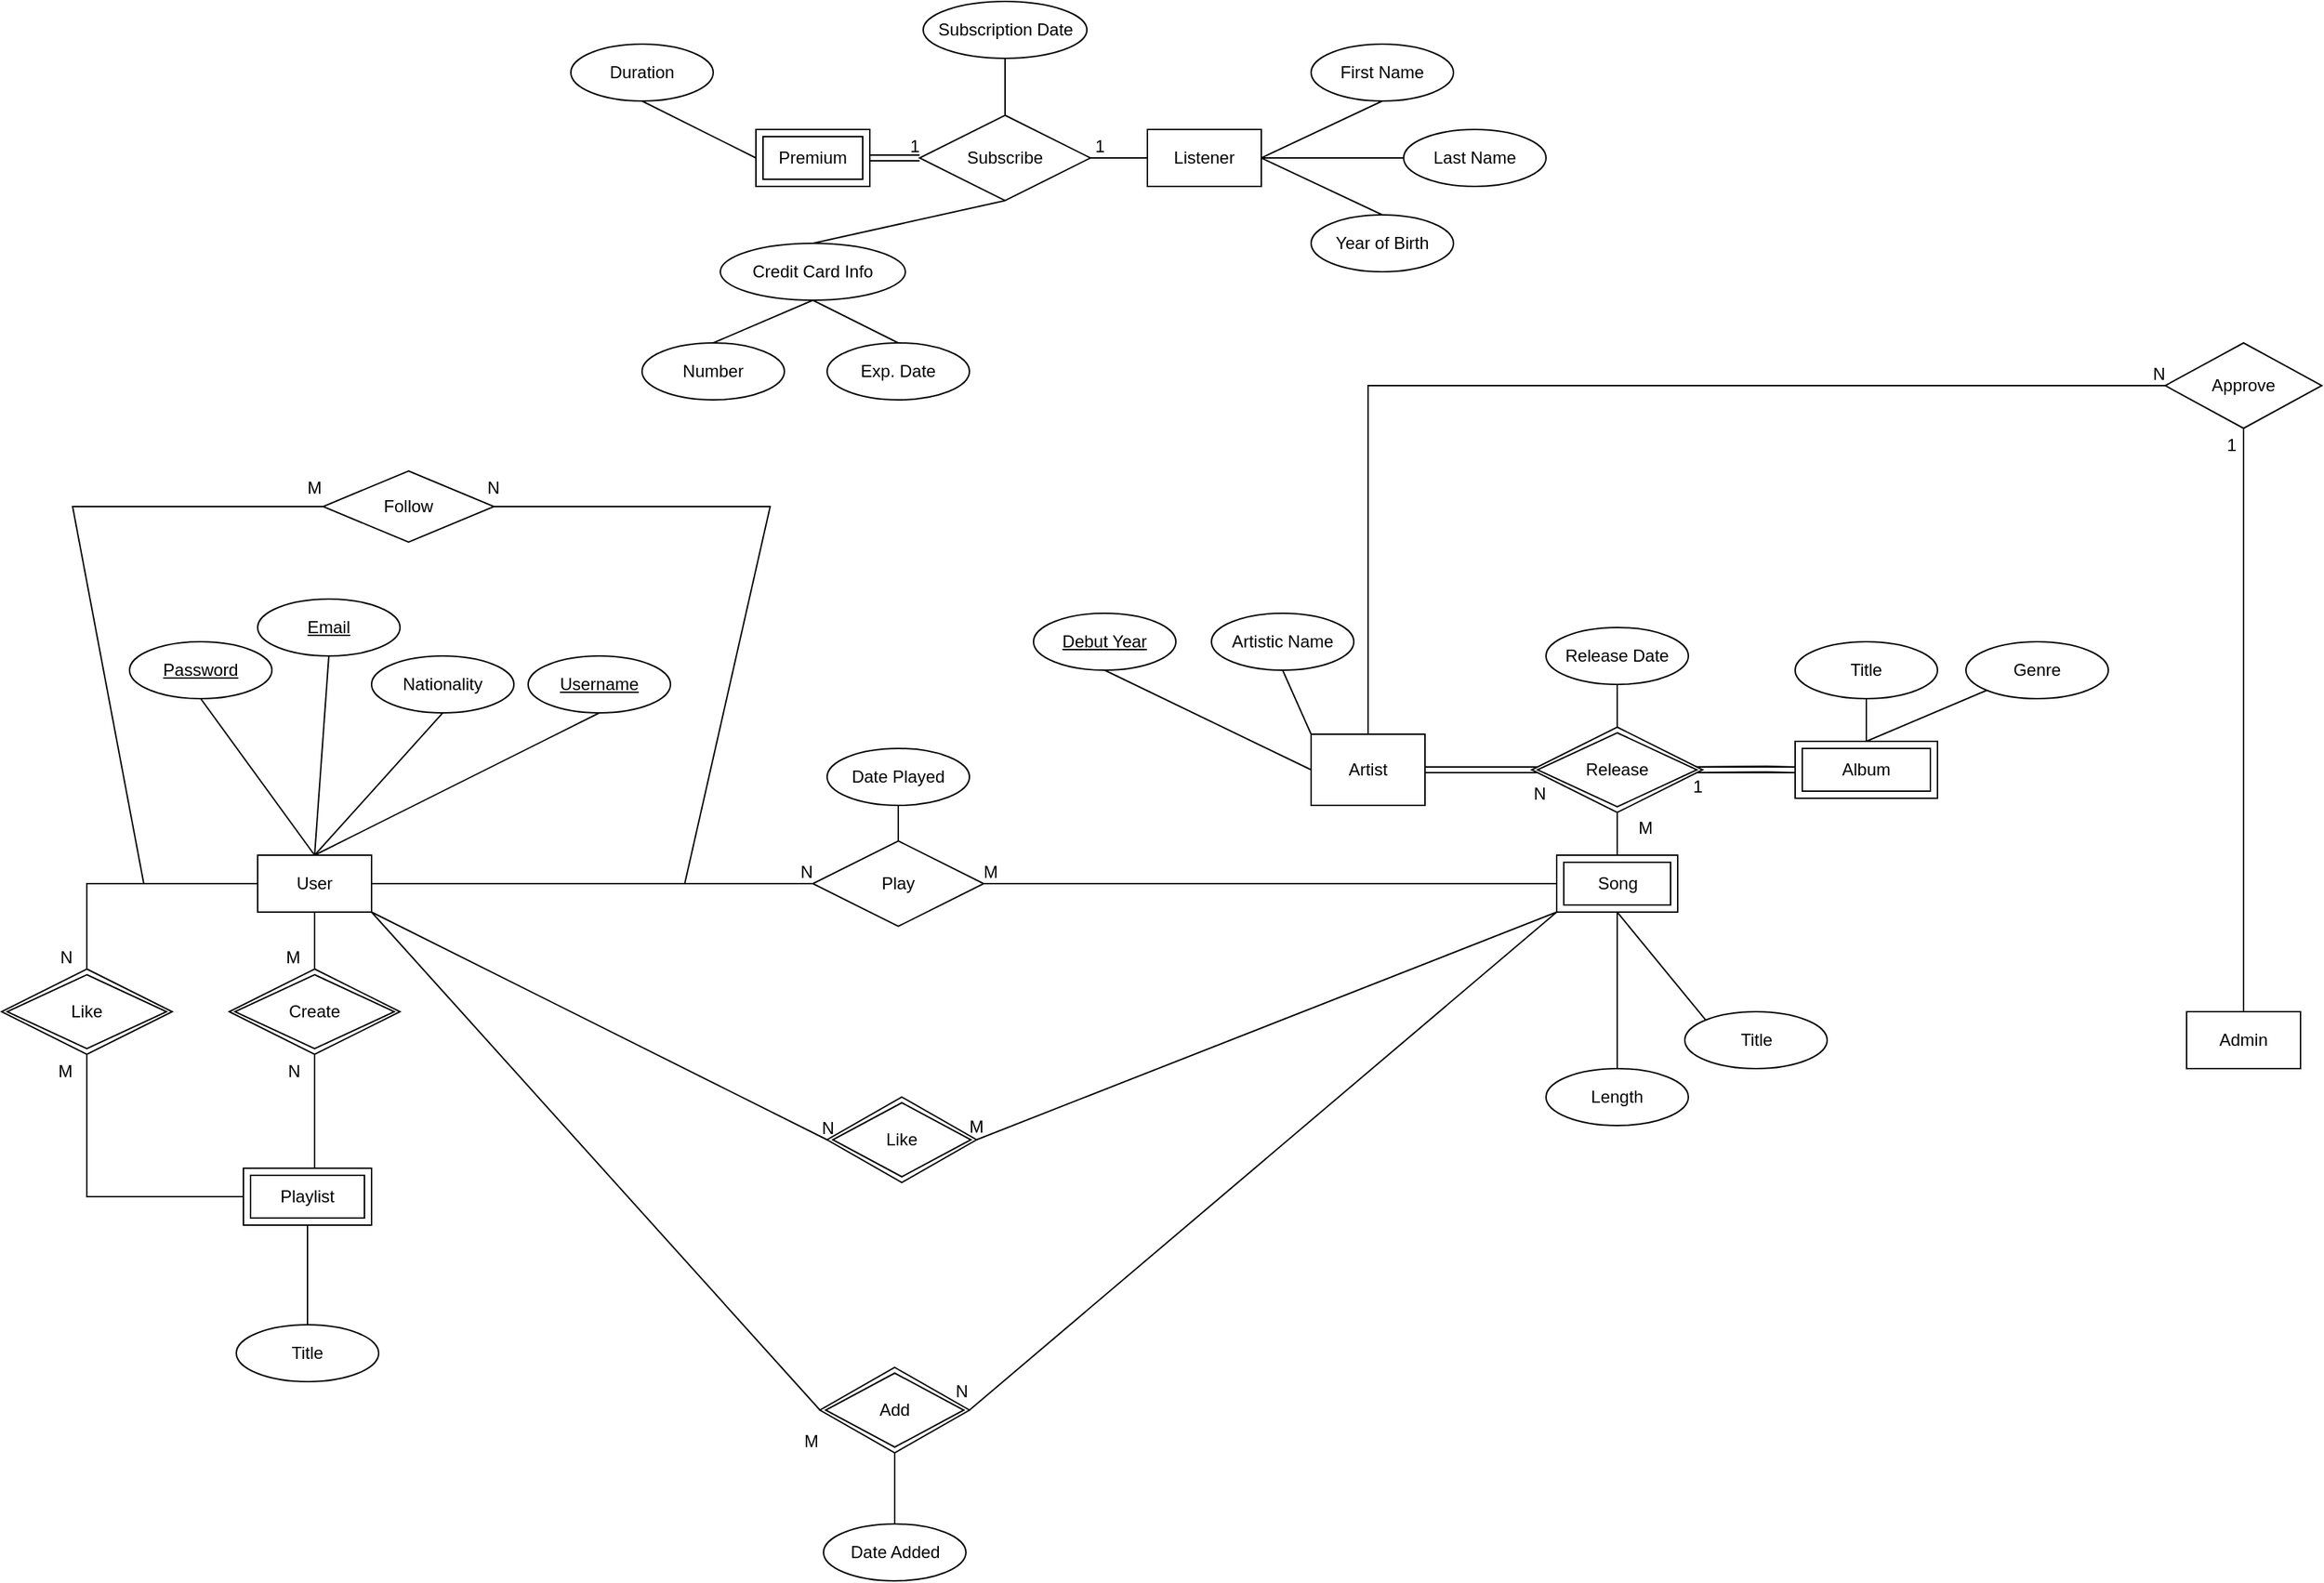 <mxfile version="13.1.3" type="device"><diagram id="LkHL4_z2uf7m84WFiCol" name="Page-1"><mxGraphModel dx="1888" dy="1648" grid="1" gridSize="10" guides="1" tooltips="1" connect="1" arrows="1" fold="1" page="1" pageScale="1" pageWidth="850" pageHeight="1100" math="0" shadow="0"><root><mxCell id="0"/><mxCell id="1" parent="0"/><mxCell id="Dhpkr_VKIaWOPddgfKri-1" value="Artist" style="whiteSpace=wrap;html=1;align=center;" parent="1" vertex="1"><mxGeometry x="520" y="35" width="80" height="50" as="geometry"/></mxCell><mxCell id="Dhpkr_VKIaWOPddgfKri-26" value="" style="edgeStyle=orthogonalEdgeStyle;shape=link;rounded=0;orthogonalLoop=1;jettySize=auto;html=1;" parent="1" edge="1"><mxGeometry relative="1" as="geometry"><mxPoint x="780" y="60" as="targetPoint"/><mxPoint x="860" y="60" as="sourcePoint"/></mxGeometry></mxCell><mxCell id="Dhpkr_VKIaWOPddgfKri-4" value="User" style="whiteSpace=wrap;html=1;align=center;" parent="1" vertex="1"><mxGeometry x="-220" y="120" width="80" height="40" as="geometry"/></mxCell><mxCell id="Dhpkr_VKIaWOPddgfKri-8" value="Listener" style="whiteSpace=wrap;html=1;align=center;" parent="1" vertex="1"><mxGeometry x="405" y="-390" width="80" height="40" as="geometry"/></mxCell><mxCell id="Dhpkr_VKIaWOPddgfKri-12" value="" style="endArrow=none;html=1;rounded=0;shape=link;" parent="1" edge="1"><mxGeometry relative="1" as="geometry"><mxPoint x="600" y="60" as="sourcePoint"/><mxPoint x="690" y="60" as="targetPoint"/></mxGeometry></mxCell><mxCell id="Dhpkr_VKIaWOPddgfKri-13" value="1" style="resizable=0;html=1;align=right;verticalAlign=bottom;" parent="Dhpkr_VKIaWOPddgfKri-12" connectable="0" vertex="1"><mxGeometry x="1" relative="1" as="geometry"><mxPoint x="105" y="20" as="offset"/></mxGeometry></mxCell><mxCell id="Dhpkr_VKIaWOPddgfKri-17" value="" style="endArrow=none;html=1;rounded=0;entryX=1;entryY=0.5;entryDx=0;entryDy=0;exitX=1;exitY=0.5;exitDx=0;exitDy=0;" parent="1" source="Dhpkr_VKIaWOPddgfKri-28" target="Dhpkr_VKIaWOPddgfKri-4" edge="1"><mxGeometry relative="1" as="geometry"><mxPoint x="140" y="-120" as="sourcePoint"/><mxPoint x="270" y="90" as="targetPoint"/><Array as="points"><mxPoint x="140" y="-125"/><mxPoint x="80" y="140"/></Array></mxGeometry></mxCell><mxCell id="Dhpkr_VKIaWOPddgfKri-19" value="" style="endArrow=none;html=1;rounded=0;shape=link;" parent="1" edge="1"><mxGeometry relative="1" as="geometry"><mxPoint x="780" y="60" as="sourcePoint"/><mxPoint x="860" y="60" as="targetPoint"/><Array as="points"><mxPoint x="840" y="59.5"/></Array></mxGeometry></mxCell><mxCell id="Dhpkr_VKIaWOPddgfKri-20" value="M" style="resizable=0;html=1;align=right;verticalAlign=bottom;" parent="Dhpkr_VKIaWOPddgfKri-19" connectable="0" vertex="1"><mxGeometry x="1" relative="1" as="geometry"><mxPoint x="-99.99" y="50" as="offset"/></mxGeometry></mxCell><mxCell id="Dhpkr_VKIaWOPddgfKri-24" value="N" style="resizable=0;html=1;align=right;verticalAlign=bottom;" parent="1" connectable="0" vertex="1"><mxGeometry x="695.002" y="85.0" as="geometry"><mxPoint x="-9.99" as="offset"/></mxGeometry></mxCell><mxCell id="Dhpkr_VKIaWOPddgfKri-28" value="Follow" style="shape=rhombus;perimeter=rhombusPerimeter;whiteSpace=wrap;html=1;align=center;" parent="1" vertex="1"><mxGeometry x="-174" y="-150" width="120" height="50" as="geometry"/></mxCell><mxCell id="Dhpkr_VKIaWOPddgfKri-30" value="" style="endArrow=none;html=1;rounded=0;entryX=0;entryY=0.5;entryDx=0;entryDy=0;exitX=0;exitY=0.5;exitDx=0;exitDy=0;" parent="1" source="Dhpkr_VKIaWOPddgfKri-28" target="Dhpkr_VKIaWOPddgfKri-4" edge="1"><mxGeometry relative="1" as="geometry"><mxPoint x="-170" y="-130" as="sourcePoint"/><mxPoint x="120" y="200" as="targetPoint"/><Array as="points"><mxPoint x="-350" y="-125"/><mxPoint x="-300" y="140"/></Array></mxGeometry></mxCell><mxCell id="Dhpkr_VKIaWOPddgfKri-31" value="M" style="resizable=0;html=1;align=right;verticalAlign=bottom;" parent="Dhpkr_VKIaWOPddgfKri-30" connectable="0" vertex="1"><mxGeometry x="1" relative="1" as="geometry"><mxPoint x="45.96" y="-270" as="offset"/></mxGeometry></mxCell><mxCell id="Dhpkr_VKIaWOPddgfKri-34" value="N" style="resizable=0;html=1;align=right;verticalAlign=bottom;" parent="1" connectable="0" vertex="1"><mxGeometry x="-40" y="-150" as="geometry"><mxPoint x="-10" y="20" as="offset"/></mxGeometry></mxCell><mxCell id="Dhpkr_VKIaWOPddgfKri-37" value="" style="endArrow=none;html=1;rounded=0;exitX=0.5;exitY=1;exitDx=0;exitDy=0;" parent="1" source="Dhpkr_VKIaWOPddgfKri-4" edge="1"><mxGeometry relative="1" as="geometry"><mxPoint x="-80" y="210" as="sourcePoint"/><mxPoint x="-180" y="200" as="targetPoint"/></mxGeometry></mxCell><mxCell id="Dhpkr_VKIaWOPddgfKri-38" value="M" style="resizable=0;html=1;align=right;verticalAlign=bottom;" parent="Dhpkr_VKIaWOPddgfKri-37" connectable="0" vertex="1"><mxGeometry x="1" relative="1" as="geometry"><mxPoint x="-10" as="offset"/></mxGeometry></mxCell><mxCell id="Dhpkr_VKIaWOPddgfKri-39" value="" style="endArrow=none;html=1;rounded=0;exitX=0.5;exitY=1;exitDx=0;exitDy=0;entryX=0.5;entryY=0;entryDx=0;entryDy=0;" parent="1" edge="1"><mxGeometry relative="1" as="geometry"><mxPoint x="-180" y="260" as="sourcePoint"/><mxPoint x="-180" y="340" as="targetPoint"/></mxGeometry></mxCell><mxCell id="Dhpkr_VKIaWOPddgfKri-40" value="N" style="resizable=0;html=1;align=right;verticalAlign=bottom;" parent="Dhpkr_VKIaWOPddgfKri-39" connectable="0" vertex="1"><mxGeometry x="1" relative="1" as="geometry"><mxPoint x="-10" y="-60" as="offset"/></mxGeometry></mxCell><mxCell id="Dhpkr_VKIaWOPddgfKri-41" value="Subscribe" style="shape=rhombus;perimeter=rhombusPerimeter;whiteSpace=wrap;html=1;align=center;" parent="1" vertex="1"><mxGeometry x="245" y="-400" width="120" height="60" as="geometry"/></mxCell><mxCell id="Dhpkr_VKIaWOPddgfKri-46" value="" style="endArrow=none;html=1;rounded=0;exitX=1;exitY=0.5;exitDx=0;exitDy=0;entryX=0;entryY=0.5;entryDx=0;entryDy=0;" parent="1" source="Dhpkr_VKIaWOPddgfKri-41" target="Dhpkr_VKIaWOPddgfKri-8" edge="1"><mxGeometry relative="1" as="geometry"><mxPoint x="285" y="-490" as="sourcePoint"/><mxPoint x="445" y="-490" as="targetPoint"/></mxGeometry></mxCell><mxCell id="Dhpkr_VKIaWOPddgfKri-47" value="1" style="resizable=0;html=1;align=right;verticalAlign=bottom;" parent="Dhpkr_VKIaWOPddgfKri-46" connectable="0" vertex="1"><mxGeometry x="1" relative="1" as="geometry"><mxPoint x="-30" as="offset"/></mxGeometry></mxCell><mxCell id="eTAXX9ihkqnR0IYxlFnS-7" value="Admin" style="whiteSpace=wrap;html=1;align=center;" parent="1" vertex="1"><mxGeometry x="1135" y="230" width="80" height="40" as="geometry"/></mxCell><mxCell id="eTAXX9ihkqnR0IYxlFnS-9" value="Play" style="shape=rhombus;perimeter=rhombusPerimeter;whiteSpace=wrap;html=1;align=center;" parent="1" vertex="1"><mxGeometry x="170" y="110" width="120" height="60" as="geometry"/></mxCell><mxCell id="eTAXX9ihkqnR0IYxlFnS-13" value="" style="endArrow=none;html=1;rounded=0;entryX=1;entryY=0.5;entryDx=0;entryDy=0;exitX=0;exitY=0.5;exitDx=0;exitDy=0;" parent="1" source="U2d1EWEQX_4iJ2a-6SAA-17" target="eTAXX9ihkqnR0IYxlFnS-9" edge="1"><mxGeometry relative="1" as="geometry"><mxPoint x="315" y="160" as="sourcePoint"/><mxPoint x="500" y="210" as="targetPoint"/><Array as="points"/></mxGeometry></mxCell><mxCell id="eTAXX9ihkqnR0IYxlFnS-14" value="M" style="resizable=0;html=1;align=right;verticalAlign=bottom;" parent="eTAXX9ihkqnR0IYxlFnS-13" connectable="0" vertex="1"><mxGeometry x="1" relative="1" as="geometry"><mxPoint x="10.44" as="offset"/></mxGeometry></mxCell><mxCell id="eTAXX9ihkqnR0IYxlFnS-15" value="" style="endArrow=none;html=1;rounded=0;entryX=1;entryY=0.5;entryDx=0;entryDy=0;exitX=0;exitY=0.5;exitDx=0;exitDy=0;" parent="1" source="eTAXX9ihkqnR0IYxlFnS-9" target="Dhpkr_VKIaWOPddgfKri-4" edge="1"><mxGeometry relative="1" as="geometry"><mxPoint x="50" y="160" as="sourcePoint"/><mxPoint x="500" y="210" as="targetPoint"/><Array as="points"><mxPoint x="140" y="140"/></Array></mxGeometry></mxCell><mxCell id="eTAXX9ihkqnR0IYxlFnS-16" value="N" style="resizable=0;html=1;align=right;verticalAlign=bottom;" parent="eTAXX9ihkqnR0IYxlFnS-15" connectable="0" vertex="1"><mxGeometry x="1" relative="1" as="geometry"><mxPoint x="310" as="offset"/></mxGeometry></mxCell><mxCell id="eTAXX9ihkqnR0IYxlFnS-26" value="" style="endArrow=none;html=1;rounded=0;entryX=1;entryY=0.5;entryDx=0;entryDy=0;exitX=0;exitY=1;exitDx=0;exitDy=0;" parent="1" source="U2d1EWEQX_4iJ2a-6SAA-17" target="U2d1EWEQX_4iJ2a-6SAA-20" edge="1"><mxGeometry relative="1" as="geometry"><mxPoint x="620" y="160" as="sourcePoint"/><mxPoint x="235" y="225" as="targetPoint"/></mxGeometry></mxCell><mxCell id="eTAXX9ihkqnR0IYxlFnS-27" value="M" style="resizable=0;html=1;align=right;verticalAlign=bottom;" parent="eTAXX9ihkqnR0IYxlFnS-26" connectable="0" vertex="1"><mxGeometry x="1" relative="1" as="geometry"><mxPoint x="5.22" y="-0.15" as="offset"/></mxGeometry></mxCell><mxCell id="eTAXX9ihkqnR0IYxlFnS-30" value="" style="endArrow=none;html=1;rounded=0;entryX=1;entryY=0.5;entryDx=0;entryDy=0;exitX=0;exitY=1;exitDx=0;exitDy=0;" parent="1" source="U2d1EWEQX_4iJ2a-6SAA-17" target="U2d1EWEQX_4iJ2a-6SAA-12" edge="1"><mxGeometry relative="1" as="geometry"><mxPoint x="315" y="180" as="sourcePoint"/><mxPoint x="230" y="305" as="targetPoint"/></mxGeometry></mxCell><mxCell id="eTAXX9ihkqnR0IYxlFnS-31" value="N" style="resizable=0;html=1;align=right;verticalAlign=bottom;" parent="eTAXX9ihkqnR0IYxlFnS-30" connectable="0" vertex="1"><mxGeometry x="1" relative="1" as="geometry"><mxPoint x="-0.1" y="-4.87" as="offset"/></mxGeometry></mxCell><mxCell id="eTAXX9ihkqnR0IYxlFnS-32" value="" style="endArrow=none;html=1;rounded=0;entryX=0;entryY=0.5;entryDx=0;entryDy=0;exitX=1;exitY=1;exitDx=0;exitDy=0;" parent="1" source="Dhpkr_VKIaWOPddgfKri-4" target="U2d1EWEQX_4iJ2a-6SAA-12" edge="1"><mxGeometry relative="1" as="geometry"><mxPoint x="30" y="340" as="sourcePoint"/><mxPoint x="150" y="305" as="targetPoint"/></mxGeometry></mxCell><mxCell id="eTAXX9ihkqnR0IYxlFnS-33" value="M" style="resizable=0;html=1;align=right;verticalAlign=bottom;" parent="eTAXX9ihkqnR0IYxlFnS-32" connectable="0" vertex="1"><mxGeometry x="1" relative="1" as="geometry"><mxPoint x="-0.16" y="30.14" as="offset"/></mxGeometry></mxCell><mxCell id="eTAXX9ihkqnR0IYxlFnS-36" value="Approve" style="shape=rhombus;perimeter=rhombusPerimeter;whiteSpace=wrap;html=1;align=center;" parent="1" vertex="1"><mxGeometry x="1120" y="-240" width="110" height="60" as="geometry"/></mxCell><mxCell id="eTAXX9ihkqnR0IYxlFnS-37" value="" style="endArrow=none;html=1;rounded=0;entryX=0.5;entryY=1;entryDx=0;entryDy=0;exitX=0.5;exitY=0;exitDx=0;exitDy=0;" parent="1" source="eTAXX9ihkqnR0IYxlFnS-7" edge="1"><mxGeometry relative="1" as="geometry"><mxPoint x="550" y="30" as="sourcePoint"/><mxPoint x="1175" y="-180" as="targetPoint"/></mxGeometry></mxCell><mxCell id="eTAXX9ihkqnR0IYxlFnS-38" value="1" style="resizable=0;html=1;align=right;verticalAlign=bottom;" parent="eTAXX9ihkqnR0IYxlFnS-37" connectable="0" vertex="1"><mxGeometry x="1" relative="1" as="geometry"><mxPoint x="-5" y="20" as="offset"/></mxGeometry></mxCell><mxCell id="eTAXX9ihkqnR0IYxlFnS-39" value="" style="endArrow=none;html=1;rounded=0;entryX=0;entryY=0.5;entryDx=0;entryDy=0;exitX=0.5;exitY=0;exitDx=0;exitDy=0;" parent="1" source="Dhpkr_VKIaWOPddgfKri-1" edge="1"><mxGeometry relative="1" as="geometry"><mxPoint x="720" y="30" as="sourcePoint"/><mxPoint x="1120" y="-210" as="targetPoint"/><Array as="points"><mxPoint x="560" y="-210"/></Array></mxGeometry></mxCell><mxCell id="eTAXX9ihkqnR0IYxlFnS-40" value="N" style="resizable=0;html=1;align=right;verticalAlign=bottom;" parent="eTAXX9ihkqnR0IYxlFnS-39" connectable="0" vertex="1"><mxGeometry x="1" relative="1" as="geometry"/></mxCell><mxCell id="U2d1EWEQX_4iJ2a-6SAA-1" value="" style="endArrow=none;html=1;rounded=0;exitX=1;exitY=1;exitDx=0;exitDy=0;entryX=0;entryY=0.5;entryDx=0;entryDy=0;" edge="1" parent="1" source="Dhpkr_VKIaWOPddgfKri-4" target="U2d1EWEQX_4iJ2a-6SAA-20"><mxGeometry relative="1" as="geometry"><mxPoint x="270" y="240" as="sourcePoint"/><mxPoint x="135" y="225" as="targetPoint"/></mxGeometry></mxCell><mxCell id="U2d1EWEQX_4iJ2a-6SAA-2" value="N" style="resizable=0;html=1;align=right;verticalAlign=bottom;" connectable="0" vertex="1" parent="U2d1EWEQX_4iJ2a-6SAA-1"><mxGeometry x="1" relative="1" as="geometry"><mxPoint x="5.42" y="0.26" as="offset"/></mxGeometry></mxCell><mxCell id="U2d1EWEQX_4iJ2a-6SAA-6" value="" style="endArrow=none;html=1;rounded=0;entryX=0.5;entryY=0;entryDx=0;entryDy=0;exitX=0;exitY=0.5;exitDx=0;exitDy=0;" edge="1" parent="1" source="Dhpkr_VKIaWOPddgfKri-4"><mxGeometry relative="1" as="geometry"><mxPoint x="-110" y="260" as="sourcePoint"/><mxPoint x="-340" y="200" as="targetPoint"/><Array as="points"><mxPoint x="-340" y="140"/></Array></mxGeometry></mxCell><mxCell id="U2d1EWEQX_4iJ2a-6SAA-7" value="N" style="resizable=0;html=1;align=right;verticalAlign=bottom;" connectable="0" vertex="1" parent="U2d1EWEQX_4iJ2a-6SAA-6"><mxGeometry x="1" relative="1" as="geometry"><mxPoint x="-10" as="offset"/></mxGeometry></mxCell><mxCell id="U2d1EWEQX_4iJ2a-6SAA-8" value="" style="endArrow=none;html=1;rounded=0;entryX=0.5;entryY=1;entryDx=0;entryDy=0;exitX=0;exitY=0.5;exitDx=0;exitDy=0;" edge="1" parent="1"><mxGeometry relative="1" as="geometry"><mxPoint x="-220" y="360" as="sourcePoint"/><mxPoint x="-340" y="260" as="targetPoint"/><Array as="points"><mxPoint x="-340" y="360"/></Array></mxGeometry></mxCell><mxCell id="U2d1EWEQX_4iJ2a-6SAA-9" value="M" style="resizable=0;html=1;align=right;verticalAlign=bottom;" connectable="0" vertex="1" parent="U2d1EWEQX_4iJ2a-6SAA-8"><mxGeometry x="1" relative="1" as="geometry"><mxPoint x="-10" y="20" as="offset"/></mxGeometry></mxCell><mxCell id="U2d1EWEQX_4iJ2a-6SAA-10" value="Playlist" style="shape=ext;margin=3;double=1;whiteSpace=wrap;html=1;align=center;" vertex="1" parent="1"><mxGeometry x="-230" y="340" width="90" height="40" as="geometry"/></mxCell><mxCell id="U2d1EWEQX_4iJ2a-6SAA-11" value="Album" style="shape=ext;margin=3;double=1;whiteSpace=wrap;html=1;align=center;" vertex="1" parent="1"><mxGeometry x="860" y="40" width="100" height="40" as="geometry"/></mxCell><mxCell id="U2d1EWEQX_4iJ2a-6SAA-12" value="Add" style="shape=rhombus;double=1;perimeter=rhombusPerimeter;whiteSpace=wrap;html=1;align=center;" vertex="1" parent="1"><mxGeometry x="175" y="480" width="105" height="60" as="geometry"/></mxCell><mxCell id="U2d1EWEQX_4iJ2a-6SAA-14" value="Create" style="shape=rhombus;double=1;perimeter=rhombusPerimeter;whiteSpace=wrap;html=1;align=center;" vertex="1" parent="1"><mxGeometry x="-240" y="200" width="120" height="60" as="geometry"/></mxCell><mxCell id="U2d1EWEQX_4iJ2a-6SAA-15" value="Like" style="shape=rhombus;double=1;perimeter=rhombusPerimeter;whiteSpace=wrap;html=1;align=center;" vertex="1" parent="1"><mxGeometry x="-400" y="200" width="120" height="60" as="geometry"/></mxCell><mxCell id="U2d1EWEQX_4iJ2a-6SAA-16" value="Release" style="shape=rhombus;double=1;perimeter=rhombusPerimeter;whiteSpace=wrap;html=1;align=center;" vertex="1" parent="1"><mxGeometry x="675" y="30" width="120" height="60" as="geometry"/></mxCell><mxCell id="U2d1EWEQX_4iJ2a-6SAA-17" value="Song" style="shape=ext;margin=3;double=1;whiteSpace=wrap;html=1;align=center;" vertex="1" parent="1"><mxGeometry x="692.5" y="120" width="85" height="40" as="geometry"/></mxCell><mxCell id="U2d1EWEQX_4iJ2a-6SAA-20" value="Like" style="shape=rhombus;double=1;perimeter=rhombusPerimeter;whiteSpace=wrap;html=1;align=center;" vertex="1" parent="1"><mxGeometry x="180" y="290" width="105" height="60" as="geometry"/></mxCell><mxCell id="U2d1EWEQX_4iJ2a-6SAA-21" value="Genre" style="ellipse;whiteSpace=wrap;html=1;align=center;" vertex="1" parent="1"><mxGeometry x="980" y="-30" width="100" height="40" as="geometry"/></mxCell><mxCell id="U2d1EWEQX_4iJ2a-6SAA-22" value="" style="endArrow=none;html=1;rounded=0;entryX=0;entryY=1;entryDx=0;entryDy=0;exitX=0.5;exitY=0;exitDx=0;exitDy=0;" edge="1" parent="1" source="U2d1EWEQX_4iJ2a-6SAA-11" target="U2d1EWEQX_4iJ2a-6SAA-21"><mxGeometry relative="1" as="geometry"><mxPoint x="650" y="-30" as="sourcePoint"/><mxPoint x="810" y="-30" as="targetPoint"/></mxGeometry></mxCell><mxCell id="U2d1EWEQX_4iJ2a-6SAA-24" value="" style="endArrow=none;html=1;rounded=0;entryX=0.5;entryY=0;entryDx=0;entryDy=0;exitX=0.5;exitY=1;exitDx=0;exitDy=0;" edge="1" parent="1" target="U2d1EWEQX_4iJ2a-6SAA-11"><mxGeometry relative="1" as="geometry"><mxPoint x="910" y="10" as="sourcePoint"/><mxPoint x="810" y="-30" as="targetPoint"/></mxGeometry></mxCell><mxCell id="U2d1EWEQX_4iJ2a-6SAA-26" value="" style="endArrow=none;html=1;rounded=0;exitX=0.5;exitY=1;exitDx=0;exitDy=0;entryX=0.5;entryY=0;entryDx=0;entryDy=0;" edge="1" parent="1" target="U2d1EWEQX_4iJ2a-6SAA-16"><mxGeometry relative="1" as="geometry"><mxPoint x="735" as="sourcePoint"/><mxPoint x="780" y="20" as="targetPoint"/></mxGeometry></mxCell><mxCell id="U2d1EWEQX_4iJ2a-6SAA-27" value="Title" style="ellipse;whiteSpace=wrap;html=1;align=center;" vertex="1" parent="1"><mxGeometry x="860" y="-30" width="100" height="40" as="geometry"/></mxCell><mxCell id="U2d1EWEQX_4iJ2a-6SAA-28" value="Release Date" style="ellipse;whiteSpace=wrap;html=1;align=center;" vertex="1" parent="1"><mxGeometry x="685" y="-40" width="100" height="40" as="geometry"/></mxCell><mxCell id="U2d1EWEQX_4iJ2a-6SAA-29" value="Title" style="ellipse;whiteSpace=wrap;html=1;align=center;" vertex="1" parent="1"><mxGeometry x="782.5" y="230" width="100" height="40" as="geometry"/></mxCell><mxCell id="U2d1EWEQX_4iJ2a-6SAA-31" value="" style="endArrow=none;html=1;rounded=0;entryX=0;entryY=0;entryDx=0;entryDy=0;exitX=0.5;exitY=1;exitDx=0;exitDy=0;" edge="1" parent="1" source="U2d1EWEQX_4iJ2a-6SAA-17" target="U2d1EWEQX_4iJ2a-6SAA-29"><mxGeometry relative="1" as="geometry"><mxPoint x="480" y="120" as="sourcePoint"/><mxPoint x="640" y="120" as="targetPoint"/></mxGeometry></mxCell><mxCell id="U2d1EWEQX_4iJ2a-6SAA-32" value="Length" style="ellipse;whiteSpace=wrap;html=1;align=center;" vertex="1" parent="1"><mxGeometry x="685" y="270" width="100" height="40" as="geometry"/></mxCell><mxCell id="U2d1EWEQX_4iJ2a-6SAA-34" value="" style="endArrow=none;html=1;rounded=0;entryX=0.5;entryY=0;entryDx=0;entryDy=0;exitX=0.5;exitY=1;exitDx=0;exitDy=0;" edge="1" parent="1" source="U2d1EWEQX_4iJ2a-6SAA-17" target="U2d1EWEQX_4iJ2a-6SAA-32"><mxGeometry relative="1" as="geometry"><mxPoint x="480" y="120" as="sourcePoint"/><mxPoint x="640" y="120" as="targetPoint"/></mxGeometry></mxCell><mxCell id="U2d1EWEQX_4iJ2a-6SAA-38" value="" style="endArrow=none;html=1;rounded=0;entryX=0.5;entryY=1;entryDx=0;entryDy=0;exitX=0.5;exitY=0;exitDx=0;exitDy=0;" edge="1" parent="1" source="U2d1EWEQX_4iJ2a-6SAA-17" target="U2d1EWEQX_4iJ2a-6SAA-16"><mxGeometry relative="1" as="geometry"><mxPoint x="480" y="90" as="sourcePoint"/><mxPoint x="640" y="90" as="targetPoint"/></mxGeometry></mxCell><mxCell id="U2d1EWEQX_4iJ2a-6SAA-39" value="Title" style="ellipse;whiteSpace=wrap;html=1;align=center;" vertex="1" parent="1"><mxGeometry x="-235" y="450" width="100" height="40" as="geometry"/></mxCell><mxCell id="U2d1EWEQX_4iJ2a-6SAA-40" value="" style="endArrow=none;html=1;rounded=0;entryX=0.5;entryY=0;entryDx=0;entryDy=0;exitX=0.5;exitY=1;exitDx=0;exitDy=0;" edge="1" parent="1" source="U2d1EWEQX_4iJ2a-6SAA-10" target="U2d1EWEQX_4iJ2a-6SAA-39"><mxGeometry relative="1" as="geometry"><mxPoint x="40" y="390" as="sourcePoint"/><mxPoint x="200" y="390" as="targetPoint"/></mxGeometry></mxCell><mxCell id="U2d1EWEQX_4iJ2a-6SAA-44" value="Date Added" style="ellipse;whiteSpace=wrap;html=1;align=center;" vertex="1" parent="1"><mxGeometry x="177.5" y="590" width="100" height="40" as="geometry"/></mxCell><mxCell id="U2d1EWEQX_4iJ2a-6SAA-45" value="" style="endArrow=none;html=1;rounded=0;entryX=0.5;entryY=0;entryDx=0;entryDy=0;exitX=0.5;exitY=1;exitDx=0;exitDy=0;" edge="1" parent="1" source="U2d1EWEQX_4iJ2a-6SAA-12" target="U2d1EWEQX_4iJ2a-6SAA-44"><mxGeometry relative="1" as="geometry"><mxPoint x="210" y="530" as="sourcePoint"/><mxPoint x="370" y="530" as="targetPoint"/></mxGeometry></mxCell><mxCell id="U2d1EWEQX_4iJ2a-6SAA-46" value="Date Played" style="ellipse;whiteSpace=wrap;html=1;align=center;" vertex="1" parent="1"><mxGeometry x="180" y="45" width="100" height="40" as="geometry"/></mxCell><mxCell id="U2d1EWEQX_4iJ2a-6SAA-48" value="" style="endArrow=none;html=1;rounded=0;entryX=0.5;entryY=0;entryDx=0;entryDy=0;exitX=0.5;exitY=1;exitDx=0;exitDy=0;" edge="1" parent="1" source="U2d1EWEQX_4iJ2a-6SAA-46" target="eTAXX9ihkqnR0IYxlFnS-9"><mxGeometry relative="1" as="geometry"><mxPoint x="210" y="180" as="sourcePoint"/><mxPoint x="370" y="180" as="targetPoint"/></mxGeometry></mxCell><mxCell id="U2d1EWEQX_4iJ2a-6SAA-50" value="Duration" style="ellipse;whiteSpace=wrap;html=1;align=center;" vertex="1" parent="1"><mxGeometry y="-450" width="100" height="40" as="geometry"/></mxCell><mxCell id="U2d1EWEQX_4iJ2a-6SAA-51" value="" style="endArrow=none;html=1;rounded=0;entryX=0.5;entryY=1;entryDx=0;entryDy=0;exitX=0;exitY=0.5;exitDx=0;exitDy=0;" edge="1" parent="1" target="U2d1EWEQX_4iJ2a-6SAA-50"><mxGeometry relative="1" as="geometry"><mxPoint x="130" y="-370" as="sourcePoint"/><mxPoint x="370" y="-410" as="targetPoint"/></mxGeometry></mxCell><mxCell id="U2d1EWEQX_4iJ2a-6SAA-52" value="Subscription Date" style="ellipse;whiteSpace=wrap;html=1;align=center;" vertex="1" parent="1"><mxGeometry x="247.5" y="-480" width="115" height="40" as="geometry"/></mxCell><mxCell id="U2d1EWEQX_4iJ2a-6SAA-53" value="" style="endArrow=none;html=1;rounded=0;entryX=0.5;entryY=0;entryDx=0;entryDy=0;exitX=0.5;exitY=1;exitDx=0;exitDy=0;" edge="1" parent="1" source="U2d1EWEQX_4iJ2a-6SAA-52" target="Dhpkr_VKIaWOPddgfKri-41"><mxGeometry relative="1" as="geometry"><mxPoint x="210" y="-410" as="sourcePoint"/><mxPoint x="370" y="-410" as="targetPoint"/></mxGeometry></mxCell><mxCell id="U2d1EWEQX_4iJ2a-6SAA-56" value="Premium" style="shape=ext;margin=3;double=1;whiteSpace=wrap;html=1;align=center;" vertex="1" parent="1"><mxGeometry x="130" y="-390" width="80" height="40" as="geometry"/></mxCell><mxCell id="U2d1EWEQX_4iJ2a-6SAA-57" value="" style="shape=link;html=1;rounded=0;exitX=1;exitY=0.5;exitDx=0;exitDy=0;entryX=0;entryY=0.5;entryDx=0;entryDy=0;" edge="1" parent="1" source="U2d1EWEQX_4iJ2a-6SAA-56" target="Dhpkr_VKIaWOPddgfKri-41"><mxGeometry relative="1" as="geometry"><mxPoint x="210" y="-410" as="sourcePoint"/><mxPoint x="370" y="-410" as="targetPoint"/></mxGeometry></mxCell><mxCell id="U2d1EWEQX_4iJ2a-6SAA-58" value="1" style="resizable=0;html=1;align=right;verticalAlign=bottom;" connectable="0" vertex="1" parent="U2d1EWEQX_4iJ2a-6SAA-57"><mxGeometry x="1" relative="1" as="geometry"/></mxCell><mxCell id="U2d1EWEQX_4iJ2a-6SAA-61" value="" style="endArrow=none;html=1;rounded=0;entryX=0.5;entryY=0;entryDx=0;entryDy=0;exitX=0.5;exitY=1;exitDx=0;exitDy=0;" edge="1" parent="1" source="Dhpkr_VKIaWOPddgfKri-41"><mxGeometry relative="1" as="geometry"><mxPoint x="210" y="-320" as="sourcePoint"/><mxPoint x="170" y="-310" as="targetPoint"/></mxGeometry></mxCell><mxCell id="U2d1EWEQX_4iJ2a-6SAA-62" value="Number" style="ellipse;whiteSpace=wrap;html=1;align=center;" vertex="1" parent="1"><mxGeometry x="50" y="-240" width="100" height="40" as="geometry"/></mxCell><mxCell id="U2d1EWEQX_4iJ2a-6SAA-63" value="" style="endArrow=none;html=1;rounded=0;entryX=0.5;entryY=0;entryDx=0;entryDy=0;exitX=0.5;exitY=1;exitDx=0;exitDy=0;" edge="1" parent="1" target="U2d1EWEQX_4iJ2a-6SAA-62"><mxGeometry relative="1" as="geometry"><mxPoint x="170" y="-270" as="sourcePoint"/><mxPoint x="370" y="-200" as="targetPoint"/></mxGeometry></mxCell><mxCell id="U2d1EWEQX_4iJ2a-6SAA-64" value="Exp. Date" style="ellipse;whiteSpace=wrap;html=1;align=center;" vertex="1" parent="1"><mxGeometry x="180" y="-240" width="100" height="40" as="geometry"/></mxCell><mxCell id="U2d1EWEQX_4iJ2a-6SAA-65" value="" style="endArrow=none;html=1;rounded=0;exitX=0.5;exitY=1;exitDx=0;exitDy=0;entryX=0.5;entryY=0;entryDx=0;entryDy=0;" edge="1" parent="1" target="U2d1EWEQX_4iJ2a-6SAA-64"><mxGeometry relative="1" as="geometry"><mxPoint x="170" y="-270" as="sourcePoint"/><mxPoint x="370" y="-200" as="targetPoint"/></mxGeometry></mxCell><mxCell id="U2d1EWEQX_4iJ2a-6SAA-66" value="Credit Card Info" style="ellipse;whiteSpace=wrap;html=1;align=center;" vertex="1" parent="1"><mxGeometry x="105" y="-310" width="130" height="40" as="geometry"/></mxCell><mxCell id="U2d1EWEQX_4iJ2a-6SAA-68" value="&lt;u&gt;Username&lt;/u&gt;" style="ellipse;whiteSpace=wrap;html=1;align=center;" vertex="1" parent="1"><mxGeometry x="-30" y="-20" width="100" height="40" as="geometry"/></mxCell><mxCell id="U2d1EWEQX_4iJ2a-6SAA-69" value="" style="endArrow=none;html=1;rounded=0;entryX=0.5;entryY=0;entryDx=0;entryDy=0;exitX=0.5;exitY=1;exitDx=0;exitDy=0;" edge="1" parent="1" source="U2d1EWEQX_4iJ2a-6SAA-68" target="Dhpkr_VKIaWOPddgfKri-4"><mxGeometry relative="1" as="geometry"><mxPoint x="210" y="30" as="sourcePoint"/><mxPoint x="370" y="30" as="targetPoint"/></mxGeometry></mxCell><mxCell id="U2d1EWEQX_4iJ2a-6SAA-70" value="&lt;u&gt;Email&lt;/u&gt;" style="ellipse;whiteSpace=wrap;html=1;align=center;" vertex="1" parent="1"><mxGeometry x="-220" y="-60" width="100" height="40" as="geometry"/></mxCell><mxCell id="U2d1EWEQX_4iJ2a-6SAA-71" value="" style="endArrow=none;html=1;rounded=0;entryX=0.5;entryY=0;entryDx=0;entryDy=0;exitX=0.5;exitY=1;exitDx=0;exitDy=0;" edge="1" parent="1" source="U2d1EWEQX_4iJ2a-6SAA-70" target="Dhpkr_VKIaWOPddgfKri-4"><mxGeometry relative="1" as="geometry"><mxPoint x="210" y="30" as="sourcePoint"/><mxPoint x="370" y="30" as="targetPoint"/></mxGeometry></mxCell><mxCell id="U2d1EWEQX_4iJ2a-6SAA-72" value="&lt;u&gt;Password&lt;/u&gt;" style="ellipse;whiteSpace=wrap;html=1;align=center;" vertex="1" parent="1"><mxGeometry x="-310" y="-30" width="100" height="40" as="geometry"/></mxCell><mxCell id="U2d1EWEQX_4iJ2a-6SAA-73" value="" style="endArrow=none;html=1;rounded=0;entryX=0.5;entryY=0;entryDx=0;entryDy=0;exitX=0.5;exitY=1;exitDx=0;exitDy=0;" edge="1" parent="1" source="U2d1EWEQX_4iJ2a-6SAA-72" target="Dhpkr_VKIaWOPddgfKri-4"><mxGeometry relative="1" as="geometry"><mxPoint x="210" y="30" as="sourcePoint"/><mxPoint x="370" y="30" as="targetPoint"/></mxGeometry></mxCell><mxCell id="U2d1EWEQX_4iJ2a-6SAA-74" value="First Name" style="ellipse;whiteSpace=wrap;html=1;align=center;" vertex="1" parent="1"><mxGeometry x="520" y="-450" width="100" height="40" as="geometry"/></mxCell><mxCell id="U2d1EWEQX_4iJ2a-6SAA-75" value="" style="endArrow=none;html=1;rounded=0;entryX=0.5;entryY=1;entryDx=0;entryDy=0;exitX=1;exitY=0.5;exitDx=0;exitDy=0;" edge="1" parent="1" source="Dhpkr_VKIaWOPddgfKri-8" target="U2d1EWEQX_4iJ2a-6SAA-74"><mxGeometry relative="1" as="geometry"><mxPoint x="210" y="-440" as="sourcePoint"/><mxPoint x="370" y="-440" as="targetPoint"/></mxGeometry></mxCell><mxCell id="U2d1EWEQX_4iJ2a-6SAA-76" value="Last Name" style="ellipse;whiteSpace=wrap;html=1;align=center;" vertex="1" parent="1"><mxGeometry x="585" y="-390" width="100" height="40" as="geometry"/></mxCell><mxCell id="U2d1EWEQX_4iJ2a-6SAA-77" value="" style="endArrow=none;html=1;rounded=0;entryX=0;entryY=0.5;entryDx=0;entryDy=0;exitX=1;exitY=0.5;exitDx=0;exitDy=0;" edge="1" parent="1" source="Dhpkr_VKIaWOPddgfKri-8" target="U2d1EWEQX_4iJ2a-6SAA-76"><mxGeometry relative="1" as="geometry"><mxPoint x="210" y="-440" as="sourcePoint"/><mxPoint x="370" y="-440" as="targetPoint"/></mxGeometry></mxCell><mxCell id="U2d1EWEQX_4iJ2a-6SAA-80" value="Year of Birth" style="ellipse;whiteSpace=wrap;html=1;align=center;" vertex="1" parent="1"><mxGeometry x="520" y="-330" width="100" height="40" as="geometry"/></mxCell><mxCell id="U2d1EWEQX_4iJ2a-6SAA-81" value="" style="endArrow=none;html=1;rounded=0;entryX=0.5;entryY=0;entryDx=0;entryDy=0;exitX=1;exitY=0.5;exitDx=0;exitDy=0;" edge="1" parent="1" source="Dhpkr_VKIaWOPddgfKri-8" target="U2d1EWEQX_4iJ2a-6SAA-80"><mxGeometry relative="1" as="geometry"><mxPoint x="210" y="-440" as="sourcePoint"/><mxPoint x="370" y="-440" as="targetPoint"/></mxGeometry></mxCell><mxCell id="U2d1EWEQX_4iJ2a-6SAA-84" value="Nationality" style="ellipse;whiteSpace=wrap;html=1;align=center;" vertex="1" parent="1"><mxGeometry x="-140" y="-20" width="100" height="40" as="geometry"/></mxCell><mxCell id="U2d1EWEQX_4iJ2a-6SAA-85" value="" style="endArrow=none;html=1;rounded=0;entryX=0.5;entryY=0;entryDx=0;entryDy=0;exitX=0.5;exitY=1;exitDx=0;exitDy=0;" edge="1" parent="1" source="U2d1EWEQX_4iJ2a-6SAA-84" target="Dhpkr_VKIaWOPddgfKri-4"><mxGeometry relative="1" as="geometry"><mxPoint x="-90" y="-30" as="sourcePoint"/><mxPoint x="70" y="-30" as="targetPoint"/></mxGeometry></mxCell><mxCell id="U2d1EWEQX_4iJ2a-6SAA-88" value="Artistic Name" style="ellipse;whiteSpace=wrap;html=1;align=center;" vertex="1" parent="1"><mxGeometry x="450" y="-50" width="100" height="40" as="geometry"/></mxCell><mxCell id="U2d1EWEQX_4iJ2a-6SAA-89" value="" style="endArrow=none;html=1;rounded=0;entryX=0;entryY=0;entryDx=0;entryDy=0;exitX=0.5;exitY=1;exitDx=0;exitDy=0;" edge="1" parent="1" source="U2d1EWEQX_4iJ2a-6SAA-88" target="Dhpkr_VKIaWOPddgfKri-1"><mxGeometry relative="1" as="geometry"><mxPoint x="430" y="-110" as="sourcePoint"/><mxPoint x="590" y="-110" as="targetPoint"/></mxGeometry></mxCell><mxCell id="U2d1EWEQX_4iJ2a-6SAA-90" value="Debut Year" style="ellipse;whiteSpace=wrap;html=1;align=center;fontStyle=4;" vertex="1" parent="1"><mxGeometry x="325" y="-50" width="100" height="40" as="geometry"/></mxCell><mxCell id="U2d1EWEQX_4iJ2a-6SAA-91" value="" style="endArrow=none;html=1;rounded=0;entryX=0;entryY=0.5;entryDx=0;entryDy=0;exitX=0.5;exitY=1;exitDx=0;exitDy=0;" edge="1" parent="1" source="U2d1EWEQX_4iJ2a-6SAA-90" target="Dhpkr_VKIaWOPddgfKri-1"><mxGeometry relative="1" as="geometry"><mxPoint x="430" y="-110" as="sourcePoint"/><mxPoint x="590" y="-110" as="targetPoint"/></mxGeometry></mxCell></root></mxGraphModel></diagram></mxfile>